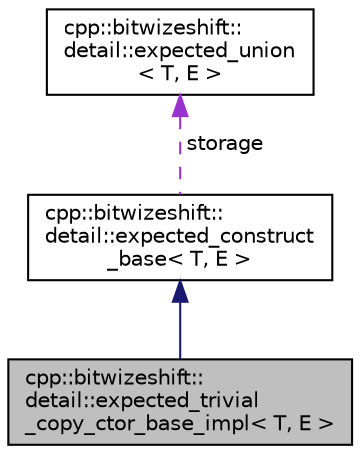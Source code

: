 digraph "cpp::bitwizeshift::detail::expected_trivial_copy_ctor_base_impl&lt; T, E &gt;"
{
  edge [fontname="Helvetica",fontsize="10",labelfontname="Helvetica",labelfontsize="10"];
  node [fontname="Helvetica",fontsize="10",shape=record];
  Node2 [label="cpp::bitwizeshift::\ldetail::expected_trivial\l_copy_ctor_base_impl\< T, E \>",height=0.2,width=0.4,color="black", fillcolor="grey75", style="filled", fontcolor="black"];
  Node3 -> Node2 [dir="back",color="midnightblue",fontsize="10",style="solid",fontname="Helvetica"];
  Node3 [label="cpp::bitwizeshift::\ldetail::expected_construct\l_base\< T, E \>",height=0.2,width=0.4,color="black", fillcolor="white", style="filled",URL="$d1/d78/structcpp_1_1bitwizeshift_1_1detail_1_1expected__construct__base.html",tooltip="Base class of assignment to enable construction and assignment. "];
  Node4 -> Node3 [dir="back",color="darkorchid3",fontsize="10",style="dashed",label=" storage" ,fontname="Helvetica"];
  Node4 [label="cpp::bitwizeshift::\ldetail::expected_union\l\< T, E \>",height=0.2,width=0.4,color="black", fillcolor="white", style="filled",URL="$d4/d36/structcpp_1_1bitwizeshift_1_1detail_1_1expected__union.html"];
}

